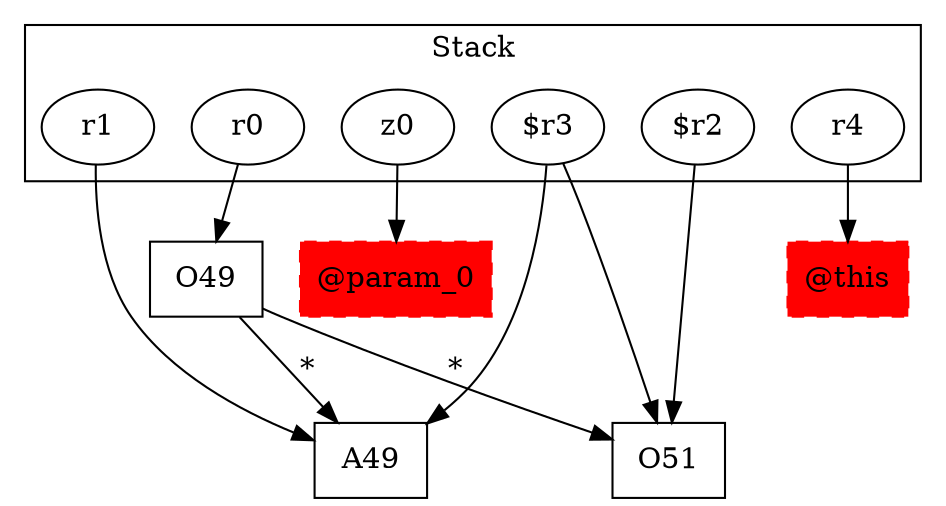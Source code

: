 digraph sample {
  rankDir="LR";
  subgraph cluster_0 {
    label="Stack"
    "r1"; "$r2"; "r0"; "z0"; "$r3"; "r4"; 
  }
  "r1" -> { A49[shape=box]};
  "$r2" -> { O51[shape=box]};
  "r0" -> { O49[shape=box]};
  "z0" -> { "@param_0"[shape=box]};
  "$r3" -> { A49[shape=box]O51[shape=box]};
  "r4" -> { "@this"[shape=box]};
  O49 -> A49[label="*", weight="0.2"]
  O49 -> O51[label="*", weight="0.2"]
  "@this"[shape=box, style="filled,dashed"];
  "@param_0"[shape=box, style="filled,dashed"];
  "@this"[color="red"];
  "@param_0"[color="red"];
}
